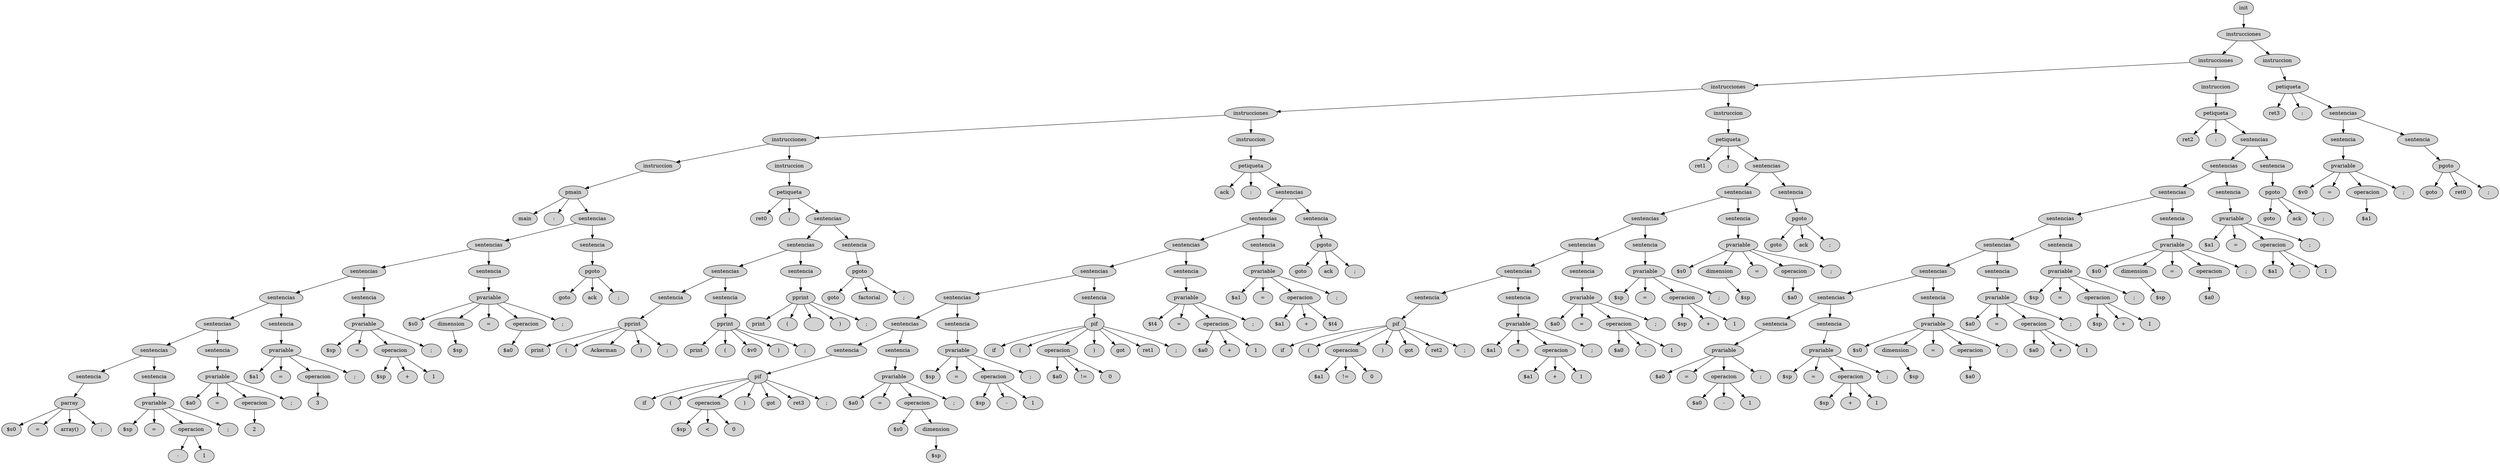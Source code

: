 digraph{ 
333[style = "filled" ; label = "init"] 
332[style = "filled" ; label = "instrucciones"] 
314[style = "filled" ; label = "instrucciones"] 
234[style = "filled" ; label = "instrucciones"] 
171[style = "filled" ; label = "instrucciones"] 
95[style = "filled" ; label = "instrucciones"] 
61[style = "filled" ; label = "instruccion"] 
58[style = "filled" ; label = "pmain"] 
59[style = "filled" ; label = "main"] 
60[style = "filled" ; label = ":"] 
57[style = "filled" ; label = "sentencias"] 
51[style = "filled" ; label = "sentencias"] 
41[style = "filled" ; label = "sentencias"] 
31[style = "filled" ; label = "sentencias"] 
23[style = "filled" ; label = "sentencias"] 
15[style = "filled" ; label = "sentencias"] 
6[style = "filled" ; label = "sentencia"] 
1[style = "filled" ; label = "parray"] 
2[style = "filled" ; label = "$s0"] 
3[style = "filled" ; label = "="] 
4[style = "filled" ; label = "array()"] 
5[style = "filled" ; label = ";"] 
14[style = "filled" ; label = "sentencia"] 
10[style = "filled" ; label = "pvariable"] 
11[style = "filled" ; label = "$sp"] 
12[style = "filled" ; label = "="] 
8[style = "filled" ; label = "operacion"] 
9[style = "filled" ; label = "-"] 
7[style = "filled" ; label = "1"] 
13[style = "filled" ; label = ";"] 
22[style = "filled" ; label = "sentencia"] 
18[style = "filled" ; label = "pvariable"] 
19[style = "filled" ; label = "$a0"] 
20[style = "filled" ; label = "="] 
17[style = "filled" ; label = "operacion"] 
16[style = "filled" ; label = "2"] 
21[style = "filled" ; label = ";"] 
30[style = "filled" ; label = "sentencia"] 
26[style = "filled" ; label = "pvariable"] 
27[style = "filled" ; label = "$a1"] 
28[style = "filled" ; label = "="] 
25[style = "filled" ; label = "operacion"] 
24[style = "filled" ; label = "3"] 
29[style = "filled" ; label = ";"] 
40[style = "filled" ; label = "sentencia"] 
36[style = "filled" ; label = "pvariable"] 
37[style = "filled" ; label = "$sp"] 
38[style = "filled" ; label = "="] 
34[style = "filled" ; label = "operacion"] 
32[style = "filled" ; label = "$sp"] 
35[style = "filled" ; label = "+"] 
33[style = "filled" ; label = "1"] 
39[style = "filled" ; label = ";"] 
50[style = "filled" ; label = "sentencia"] 
46[style = "filled" ; label = "pvariable"] 
47[style = "filled" ; label = "$s0"] 
43[style = "filled" ; label = "dimension"] 
42[style = "filled" ; label = "$sp"] 
48[style = "filled" ; label = "="] 
45[style = "filled" ; label = "operacion"] 
44[style = "filled" ; label = "$a0"] 
49[style = "filled" ; label = ";"] 
56[style = "filled" ; label = "sentencia"] 
52[style = "filled" ; label = "pgoto"] 
53[style = "filled" ; label = "goto"] 
54[style = "filled" ; label = "ack"] 
55[style = "filled" ; label = ";"] 
94[style = "filled" ; label = "instruccion"] 
91[style = "filled" ; label = "petiqueta"] 
92[style = "filled" ; label = "ret0"] 
93[style = "filled" ; label = ":"] 
90[style = "filled" ; label = "sentencias"] 
84[style = "filled" ; label = "sentencias"] 
76[style = "filled" ; label = "sentencias"] 
68[style = "filled" ; label = "sentencia"] 
63[style = "filled" ; label = "pprint"] 
64[style = "filled" ; label = "print"] 
65[style = "filled" ; label = "("] 
62[style = "filled" ; label = "Ackerman\n"] 
66[style = "filled" ; label = ")"] 
67[style = "filled" ; label = ";"] 
75[style = "filled" ; label = "sentencia"] 
70[style = "filled" ; label = "pprint"] 
71[style = "filled" ; label = "print"] 
72[style = "filled" ; label = "("] 
69[style = "filled" ; label = "$v0"] 
73[style = "filled" ; label = ")"] 
74[style = "filled" ; label = ";"] 
83[style = "filled" ; label = "sentencia"] 
78[style = "filled" ; label = "pprint"] 
79[style = "filled" ; label = "print"] 
80[style = "filled" ; label = "("] 
77[style = "filled" ; label = "\n"] 
81[style = "filled" ; label = ")"] 
82[style = "filled" ; label = ";"] 
89[style = "filled" ; label = "sentencia"] 
85[style = "filled" ; label = "pgoto"] 
86[style = "filled" ; label = "goto"] 
87[style = "filled" ; label = "factorial"] 
88[style = "filled" ; label = ";"] 
170[style = "filled" ; label = "instruccion"] 
167[style = "filled" ; label = "petiqueta"] 
168[style = "filled" ; label = "ack"] 
169[style = "filled" ; label = ":"] 
166[style = "filled" ; label = "sentencias"] 
160[style = "filled" ; label = "sentencias"] 
150[style = "filled" ; label = "sentencias"] 
140[style = "filled" ; label = "sentencias"] 
127[style = "filled" ; label = "sentencias"] 
117[style = "filled" ; label = "sentencias"] 
107[style = "filled" ; label = "sentencia"] 
100[style = "filled" ; label = "pif"] 
101[style = "filled" ; label = "if"] 
102[style = "filled" ; label = "("] 
98[style = "filled" ; label = "operacion"] 
96[style = "filled" ; label = "$sp"] 
99[style = "filled" ; label = "<"] 
97[style = "filled" ; label = "0"] 
103[style = "filled" ; label = ")"] 
104[style = "filled" ; label = "got"] 
105[style = "filled" ; label = "ret3"] 
106[style = "filled" ; label = ";"] 
116[style = "filled" ; label = "sentencia"] 
112[style = "filled" ; label = "pvariable"] 
113[style = "filled" ; label = "$a0"] 
114[style = "filled" ; label = "="] 
110[style = "filled" ; label = "operacion"] 
111[style = "filled" ; label = "$s0"] 
109[style = "filled" ; label = "dimension"] 
108[style = "filled" ; label = "$sp"] 
115[style = "filled" ; label = ";"] 
126[style = "filled" ; label = "sentencia"] 
122[style = "filled" ; label = "pvariable"] 
123[style = "filled" ; label = "$sp"] 
124[style = "filled" ; label = "="] 
120[style = "filled" ; label = "operacion"] 
118[style = "filled" ; label = "$sp"] 
121[style = "filled" ; label = "-"] 
119[style = "filled" ; label = "1"] 
125[style = "filled" ; label = ";"] 
139[style = "filled" ; label = "sentencia"] 
132[style = "filled" ; label = "pif"] 
133[style = "filled" ; label = "if"] 
134[style = "filled" ; label = "("] 
130[style = "filled" ; label = "operacion"] 
128[style = "filled" ; label = "$a0"] 
131[style = "filled" ; label = "!="] 
129[style = "filled" ; label = "0"] 
135[style = "filled" ; label = ")"] 
136[style = "filled" ; label = "got"] 
137[style = "filled" ; label = "ret1"] 
138[style = "filled" ; label = ";"] 
149[style = "filled" ; label = "sentencia"] 
145[style = "filled" ; label = "pvariable"] 
146[style = "filled" ; label = "$t4"] 
147[style = "filled" ; label = "="] 
143[style = "filled" ; label = "operacion"] 
141[style = "filled" ; label = "$a0"] 
144[style = "filled" ; label = "+"] 
142[style = "filled" ; label = "1"] 
148[style = "filled" ; label = ";"] 
159[style = "filled" ; label = "sentencia"] 
155[style = "filled" ; label = "pvariable"] 
156[style = "filled" ; label = "$a1"] 
157[style = "filled" ; label = "="] 
153[style = "filled" ; label = "operacion"] 
151[style = "filled" ; label = "$a1"] 
154[style = "filled" ; label = "+"] 
152[style = "filled" ; label = "$t4"] 
158[style = "filled" ; label = ";"] 
165[style = "filled" ; label = "sentencia"] 
161[style = "filled" ; label = "pgoto"] 
162[style = "filled" ; label = "goto"] 
163[style = "filled" ; label = "ack"] 
164[style = "filled" ; label = ";"] 
233[style = "filled" ; label = "instruccion"] 
230[style = "filled" ; label = "petiqueta"] 
231[style = "filled" ; label = "ret1"] 
232[style = "filled" ; label = ":"] 
229[style = "filled" ; label = "sentencias"] 
223[style = "filled" ; label = "sentencias"] 
213[style = "filled" ; label = "sentencias"] 
203[style = "filled" ; label = "sentencias"] 
193[style = "filled" ; label = "sentencias"] 
183[style = "filled" ; label = "sentencia"] 
176[style = "filled" ; label = "pif"] 
177[style = "filled" ; label = "if"] 
178[style = "filled" ; label = "("] 
174[style = "filled" ; label = "operacion"] 
172[style = "filled" ; label = "$a1"] 
175[style = "filled" ; label = "!="] 
173[style = "filled" ; label = "0"] 
179[style = "filled" ; label = ")"] 
180[style = "filled" ; label = "got"] 
181[style = "filled" ; label = "ret2"] 
182[style = "filled" ; label = ";"] 
192[style = "filled" ; label = "sentencia"] 
188[style = "filled" ; label = "pvariable"] 
189[style = "filled" ; label = "$a1"] 
190[style = "filled" ; label = "="] 
186[style = "filled" ; label = "operacion"] 
184[style = "filled" ; label = "$a1"] 
187[style = "filled" ; label = "+"] 
185[style = "filled" ; label = "1"] 
191[style = "filled" ; label = ";"] 
202[style = "filled" ; label = "sentencia"] 
198[style = "filled" ; label = "pvariable"] 
199[style = "filled" ; label = "$a0"] 
200[style = "filled" ; label = "="] 
196[style = "filled" ; label = "operacion"] 
194[style = "filled" ; label = "$a0"] 
197[style = "filled" ; label = "-"] 
195[style = "filled" ; label = "1"] 
201[style = "filled" ; label = ";"] 
212[style = "filled" ; label = "sentencia"] 
208[style = "filled" ; label = "pvariable"] 
209[style = "filled" ; label = "$sp"] 
210[style = "filled" ; label = "="] 
206[style = "filled" ; label = "operacion"] 
204[style = "filled" ; label = "$sp"] 
207[style = "filled" ; label = "+"] 
205[style = "filled" ; label = "1"] 
211[style = "filled" ; label = ";"] 
222[style = "filled" ; label = "sentencia"] 
218[style = "filled" ; label = "pvariable"] 
219[style = "filled" ; label = "$s0"] 
215[style = "filled" ; label = "dimension"] 
214[style = "filled" ; label = "$sp"] 
220[style = "filled" ; label = "="] 
217[style = "filled" ; label = "operacion"] 
216[style = "filled" ; label = "$a0"] 
221[style = "filled" ; label = ";"] 
228[style = "filled" ; label = "sentencia"] 
224[style = "filled" ; label = "pgoto"] 
225[style = "filled" ; label = "goto"] 
226[style = "filled" ; label = "ack"] 
227[style = "filled" ; label = ";"] 
313[style = "filled" ; label = "instruccion"] 
310[style = "filled" ; label = "petiqueta"] 
311[style = "filled" ; label = "ret2"] 
312[style = "filled" ; label = ":"] 
309[style = "filled" ; label = "sentencias"] 
303[style = "filled" ; label = "sentencias"] 
293[style = "filled" ; label = "sentencias"] 
283[style = "filled" ; label = "sentencias"] 
273[style = "filled" ; label = "sentencias"] 
263[style = "filled" ; label = "sentencias"] 
253[style = "filled" ; label = "sentencias"] 
243[style = "filled" ; label = "sentencia"] 
239[style = "filled" ; label = "pvariable"] 
240[style = "filled" ; label = "$a0"] 
241[style = "filled" ; label = "="] 
237[style = "filled" ; label = "operacion"] 
235[style = "filled" ; label = "$a0"] 
238[style = "filled" ; label = "-"] 
236[style = "filled" ; label = "1"] 
242[style = "filled" ; label = ";"] 
252[style = "filled" ; label = "sentencia"] 
248[style = "filled" ; label = "pvariable"] 
249[style = "filled" ; label = "$sp"] 
250[style = "filled" ; label = "="] 
246[style = "filled" ; label = "operacion"] 
244[style = "filled" ; label = "$sp"] 
247[style = "filled" ; label = "+"] 
245[style = "filled" ; label = "1"] 
251[style = "filled" ; label = ";"] 
262[style = "filled" ; label = "sentencia"] 
258[style = "filled" ; label = "pvariable"] 
259[style = "filled" ; label = "$s0"] 
255[style = "filled" ; label = "dimension"] 
254[style = "filled" ; label = "$sp"] 
260[style = "filled" ; label = "="] 
257[style = "filled" ; label = "operacion"] 
256[style = "filled" ; label = "$a0"] 
261[style = "filled" ; label = ";"] 
272[style = "filled" ; label = "sentencia"] 
268[style = "filled" ; label = "pvariable"] 
269[style = "filled" ; label = "$a0"] 
270[style = "filled" ; label = "="] 
266[style = "filled" ; label = "operacion"] 
264[style = "filled" ; label = "$a0"] 
267[style = "filled" ; label = "+"] 
265[style = "filled" ; label = "1"] 
271[style = "filled" ; label = ";"] 
282[style = "filled" ; label = "sentencia"] 
278[style = "filled" ; label = "pvariable"] 
279[style = "filled" ; label = "$sp"] 
280[style = "filled" ; label = "="] 
276[style = "filled" ; label = "operacion"] 
274[style = "filled" ; label = "$sp"] 
277[style = "filled" ; label = "+"] 
275[style = "filled" ; label = "1"] 
281[style = "filled" ; label = ";"] 
292[style = "filled" ; label = "sentencia"] 
288[style = "filled" ; label = "pvariable"] 
289[style = "filled" ; label = "$s0"] 
285[style = "filled" ; label = "dimension"] 
284[style = "filled" ; label = "$sp"] 
290[style = "filled" ; label = "="] 
287[style = "filled" ; label = "operacion"] 
286[style = "filled" ; label = "$a0"] 
291[style = "filled" ; label = ";"] 
302[style = "filled" ; label = "sentencia"] 
298[style = "filled" ; label = "pvariable"] 
299[style = "filled" ; label = "$a1"] 
300[style = "filled" ; label = "="] 
296[style = "filled" ; label = "operacion"] 
294[style = "filled" ; label = "$a1"] 
297[style = "filled" ; label = "-"] 
295[style = "filled" ; label = "1"] 
301[style = "filled" ; label = ";"] 
308[style = "filled" ; label = "sentencia"] 
304[style = "filled" ; label = "pgoto"] 
305[style = "filled" ; label = "goto"] 
306[style = "filled" ; label = "ack"] 
307[style = "filled" ; label = ";"] 
331[style = "filled" ; label = "instruccion"] 
328[style = "filled" ; label = "petiqueta"] 
329[style = "filled" ; label = "ret3"] 
330[style = "filled" ; label = ":"] 
327[style = "filled" ; label = "sentencias"] 
321[style = "filled" ; label = "sentencia"] 
317[style = "filled" ; label = "pvariable"] 
318[style = "filled" ; label = "$v0"] 
319[style = "filled" ; label = "="] 
316[style = "filled" ; label = "operacion"] 
315[style = "filled" ; label = "$a1"] 
320[style = "filled" ; label = ";"] 
326[style = "filled" ; label = "sentencia"] 
322[style = "filled" ; label = "pgoto"] 
323[style = "filled" ; label = "goto"] 
324[style = "filled" ; label = "ret0"] 
325[style = "filled" ; label = ";"] 
333->332;
332->314;
314->234;
234->171;
171->95;
95->61;
61->58;
58->59;
58->60;
58->57;
57->51;
51->41;
41->31;
31->23;
23->15;
15->6;
6->1;
1->2;
1->3;
1->4;
1->5;
15->14;
14->10;
10->11;
10->12;
10->8;
8->9;
8->7;
10->13;
23->22;
22->18;
18->19;
18->20;
18->17;
17->16;
18->21;
31->30;
30->26;
26->27;
26->28;
26->25;
25->24;
26->29;
41->40;
40->36;
36->37;
36->38;
36->34;
34->32;
34->35;
34->33;
36->39;
51->50;
50->46;
46->47;
46->43;
43->42;
46->48;
46->45;
45->44;
46->49;
57->56;
56->52;
52->53;
52->54;
52->55;
95->94;
94->91;
91->92;
91->93;
91->90;
90->84;
84->76;
76->68;
68->63;
63->64;
63->65;
63->62;
63->66;
63->67;
76->75;
75->70;
70->71;
70->72;
70->69;
70->73;
70->74;
84->83;
83->78;
78->79;
78->80;
78->77;
78->81;
78->82;
90->89;
89->85;
85->86;
85->87;
85->88;
171->170;
170->167;
167->168;
167->169;
167->166;
166->160;
160->150;
150->140;
140->127;
127->117;
117->107;
107->100;
100->101;
100->102;
100->98;
98->96;
98->99;
98->97;
100->103;
100->104;
100->105;
100->106;
117->116;
116->112;
112->113;
112->114;
112->110;
110->111;
110->109;
109->108;
112->115;
127->126;
126->122;
122->123;
122->124;
122->120;
120->118;
120->121;
120->119;
122->125;
140->139;
139->132;
132->133;
132->134;
132->130;
130->128;
130->131;
130->129;
132->135;
132->136;
132->137;
132->138;
150->149;
149->145;
145->146;
145->147;
145->143;
143->141;
143->144;
143->142;
145->148;
160->159;
159->155;
155->156;
155->157;
155->153;
153->151;
153->154;
153->152;
155->158;
166->165;
165->161;
161->162;
161->163;
161->164;
234->233;
233->230;
230->231;
230->232;
230->229;
229->223;
223->213;
213->203;
203->193;
193->183;
183->176;
176->177;
176->178;
176->174;
174->172;
174->175;
174->173;
176->179;
176->180;
176->181;
176->182;
193->192;
192->188;
188->189;
188->190;
188->186;
186->184;
186->187;
186->185;
188->191;
203->202;
202->198;
198->199;
198->200;
198->196;
196->194;
196->197;
196->195;
198->201;
213->212;
212->208;
208->209;
208->210;
208->206;
206->204;
206->207;
206->205;
208->211;
223->222;
222->218;
218->219;
218->215;
215->214;
218->220;
218->217;
217->216;
218->221;
229->228;
228->224;
224->225;
224->226;
224->227;
314->313;
313->310;
310->311;
310->312;
310->309;
309->303;
303->293;
293->283;
283->273;
273->263;
263->253;
253->243;
243->239;
239->240;
239->241;
239->237;
237->235;
237->238;
237->236;
239->242;
253->252;
252->248;
248->249;
248->250;
248->246;
246->244;
246->247;
246->245;
248->251;
263->262;
262->258;
258->259;
258->255;
255->254;
258->260;
258->257;
257->256;
258->261;
273->272;
272->268;
268->269;
268->270;
268->266;
266->264;
266->267;
266->265;
268->271;
283->282;
282->278;
278->279;
278->280;
278->276;
276->274;
276->277;
276->275;
278->281;
293->292;
292->288;
288->289;
288->285;
285->284;
288->290;
288->287;
287->286;
288->291;
303->302;
302->298;
298->299;
298->300;
298->296;
296->294;
296->297;
296->295;
298->301;
309->308;
308->304;
304->305;
304->306;
304->307;
332->331;
331->328;
328->329;
328->330;
328->327;
327->321;
321->317;
317->318;
317->319;
317->316;
316->315;
317->320;
327->326;
326->322;
322->323;
322->324;
322->325;

}